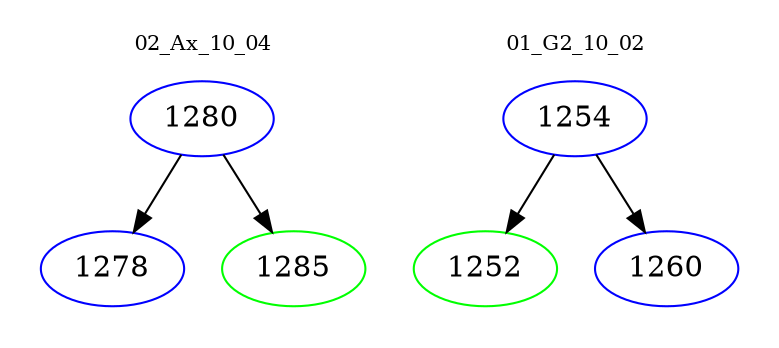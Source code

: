 digraph{
subgraph cluster_0 {
color = white
label = "02_Ax_10_04";
fontsize=10;
T0_1280 [label="1280", color="blue"]
T0_1280 -> T0_1278 [color="black"]
T0_1278 [label="1278", color="blue"]
T0_1280 -> T0_1285 [color="black"]
T0_1285 [label="1285", color="green"]
}
subgraph cluster_1 {
color = white
label = "01_G2_10_02";
fontsize=10;
T1_1254 [label="1254", color="blue"]
T1_1254 -> T1_1252 [color="black"]
T1_1252 [label="1252", color="green"]
T1_1254 -> T1_1260 [color="black"]
T1_1260 [label="1260", color="blue"]
}
}
